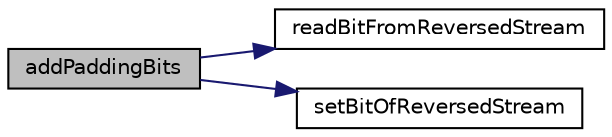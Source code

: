 digraph "addPaddingBits"
{
 // LATEX_PDF_SIZE
  edge [fontname="Helvetica",fontsize="10",labelfontname="Helvetica",labelfontsize="10"];
  node [fontname="Helvetica",fontsize="10",shape=record];
  rankdir="LR";
  Node1 [label="addPaddingBits",height=0.2,width=0.4,color="black", fillcolor="grey75", style="filled", fontcolor="black",tooltip=" "];
  Node1 -> Node2 [color="midnightblue",fontsize="10",style="solid",fontname="Helvetica"];
  Node2 [label="readBitFromReversedStream",height=0.2,width=0.4,color="black", fillcolor="white", style="filled",URL="$lodepng_8cpp.html#aa65d1743dade2919f44301461bde054d",tooltip=" "];
  Node1 -> Node3 [color="midnightblue",fontsize="10",style="solid",fontname="Helvetica"];
  Node3 [label="setBitOfReversedStream",height=0.2,width=0.4,color="black", fillcolor="white", style="filled",URL="$lodepng_8cpp.html#afab63835fa156b812c454a4a96b7b28b",tooltip=" "];
}
